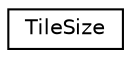 digraph "Graphical Class Hierarchy"
{
  edge [fontname="Helvetica",fontsize="10",labelfontname="Helvetica",labelfontsize="10"];
  node [fontname="Helvetica",fontsize="10",shape=record];
  rankdir="LR";
  Node1 [label="TileSize",height=0.2,width=0.4,color="black", fillcolor="white", style="filled",URL="$structTileSize.html"];
}
